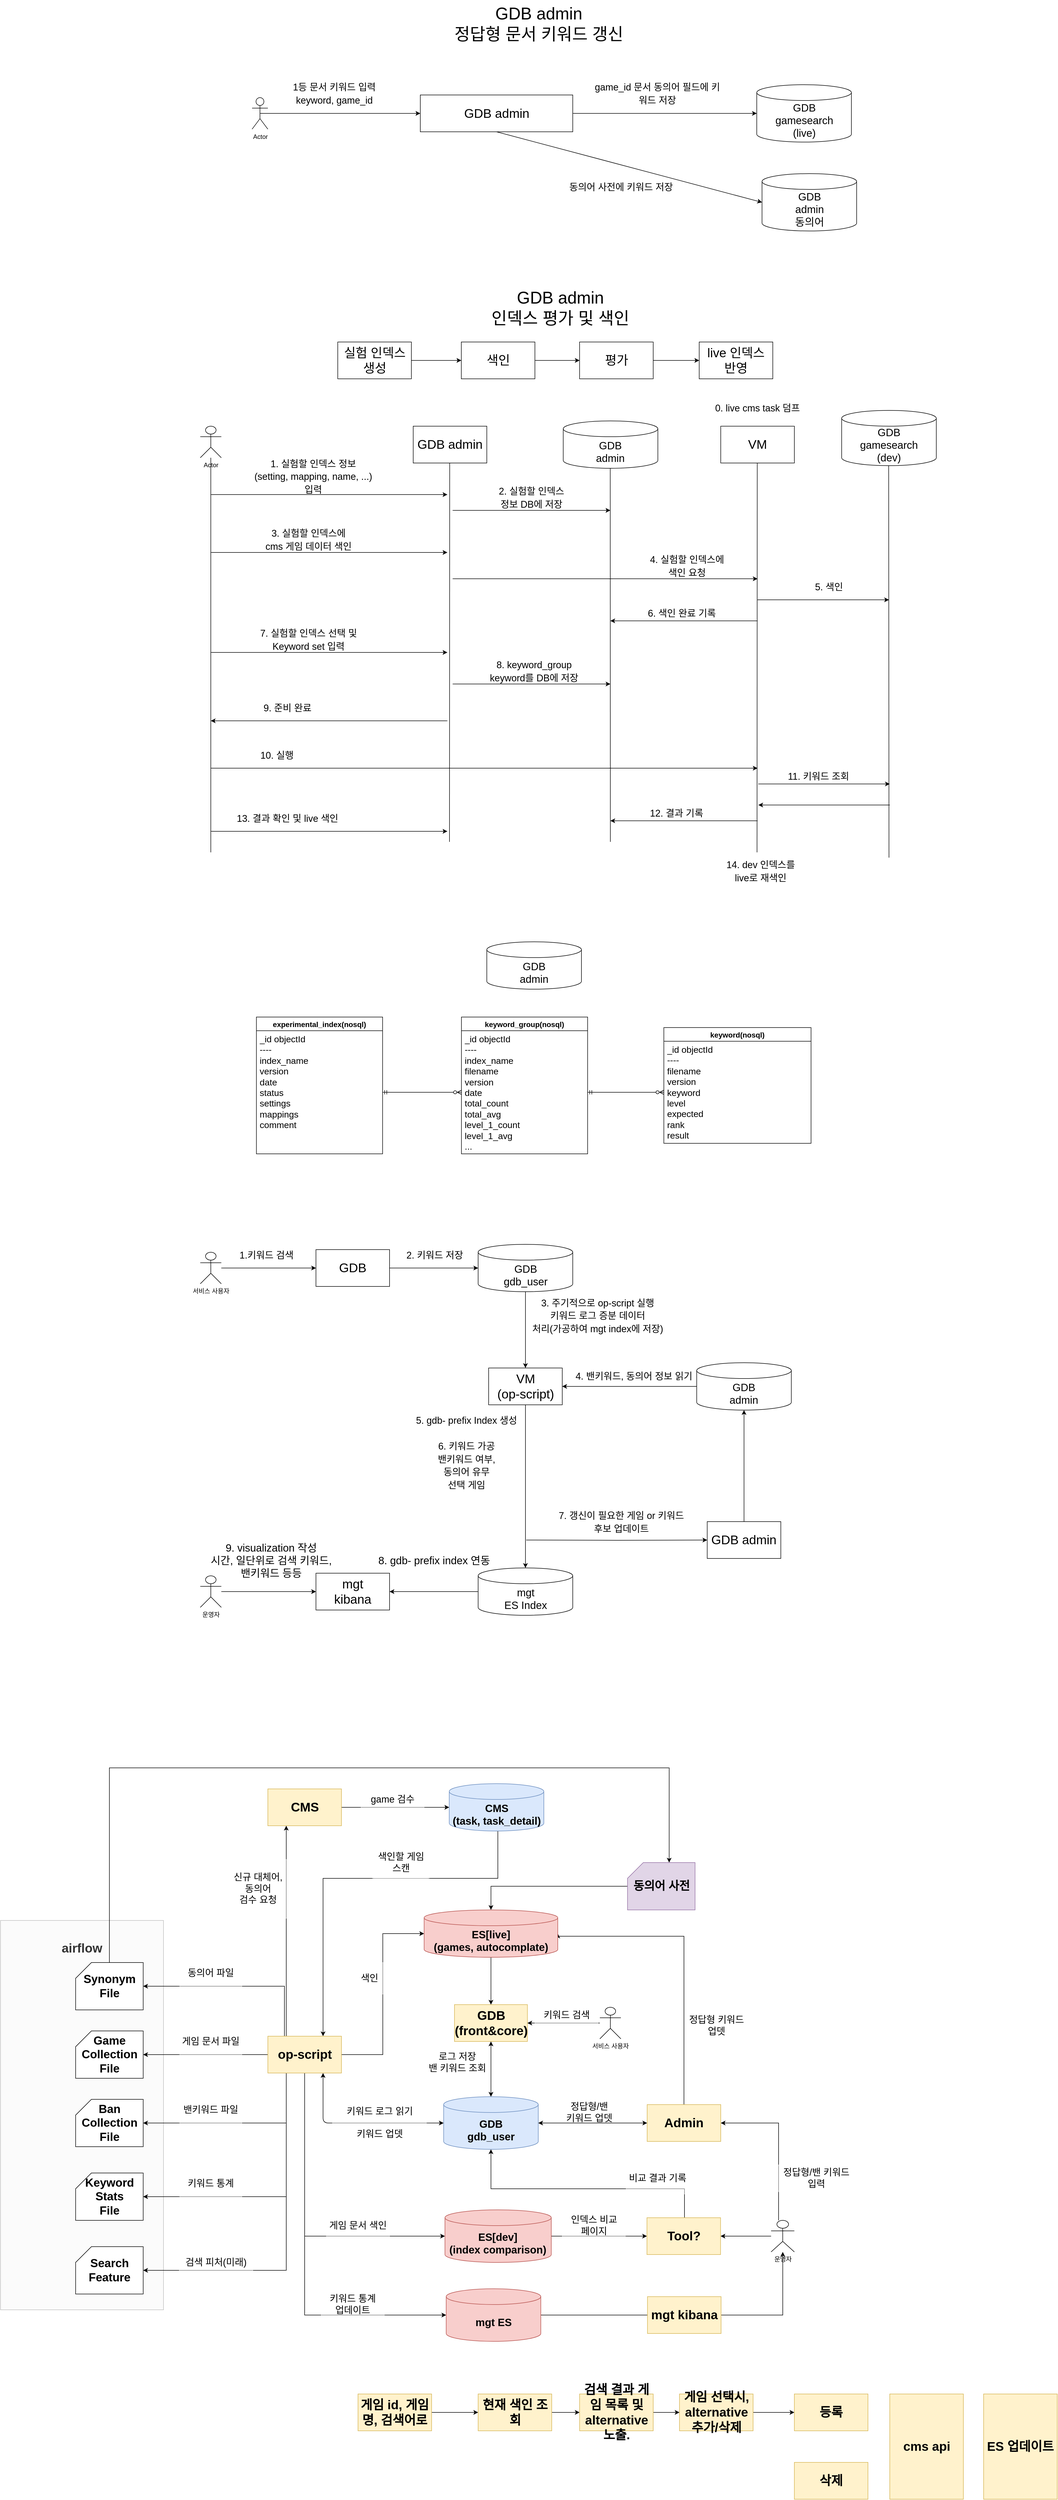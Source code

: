 <mxfile version="21.2.9" type="github">
  <diagram name="페이지-1" id="wMU4Spr5B8NG2VynbrcT">
    <mxGraphModel dx="7838" dy="-63" grid="1" gridSize="10" guides="1" tooltips="1" connect="1" arrows="1" fold="1" page="1" pageScale="1" pageWidth="827" pageHeight="1169" math="0" shadow="0">
      <root>
        <mxCell id="0" />
        <mxCell id="1" parent="0" />
        <mxCell id="NhqdgFwvO9RX2dPejDJj-90" value="airflow&lt;br&gt;&lt;br&gt;&lt;br&gt;&lt;br&gt;&lt;br&gt;&lt;br&gt;&lt;br&gt;&lt;br&gt;&lt;br&gt;&lt;br&gt;&lt;br&gt;&lt;br&gt;&lt;br&gt;&lt;br&gt;&lt;br&gt;&lt;br&gt;&lt;br&gt;&lt;br&gt;&lt;br&gt;&lt;br&gt;&lt;br&gt;&lt;br&gt;&lt;br&gt;" style="rounded=0;whiteSpace=wrap;html=1;fontSize=24;fillColor=#f5f5f5;strokeColor=#666666;fontStyle=1;fontColor=#333333;opacity=40;" vertex="1" parent="1">
          <mxGeometry x="-5200" y="4850" width="310" height="740" as="geometry" />
        </mxCell>
        <mxCell id="kOj9zgRLDcuydEbsRaON-1" value="&lt;span style=&quot;font-size: 32px;&quot;&gt;GDB admin&lt;br&gt;정답형 문서 키워드 갱신&lt;br&gt;&lt;/span&gt;" style="text;html=1;strokeColor=none;fillColor=none;align=center;verticalAlign=middle;whiteSpace=wrap;rounded=0;" parent="1" vertex="1">
          <mxGeometry x="-4431.5" y="1200" width="510" height="90" as="geometry" />
        </mxCell>
        <mxCell id="kOj9zgRLDcuydEbsRaON-2" value="keyword_group(nosql)" style="swimlane;fontStyle=1;childLayout=stackLayout;horizontal=1;startSize=26;horizontalStack=0;resizeParent=1;resizeParentMax=0;resizeLast=0;collapsible=1;marginBottom=0;align=center;fontSize=14;" parent="1" vertex="1">
          <mxGeometry x="-4323.25" y="3133" width="240" height="260" as="geometry" />
        </mxCell>
        <mxCell id="kOj9zgRLDcuydEbsRaON-3" value="&lt;div&gt;_id objectId&lt;/div&gt;&lt;div&gt;----&lt;/div&gt;&lt;div&gt;index_name&lt;/div&gt;&lt;div&gt;filename&lt;/div&gt;&lt;div&gt;version&lt;/div&gt;&lt;div&gt;date&lt;/div&gt;&lt;div&gt;total_count&lt;/div&gt;&lt;div&gt;total_avg&lt;/div&gt;&lt;div&gt;level_1_count&lt;/div&gt;&lt;div&gt;&lt;span style=&quot;background-color: initial;&quot;&gt;level_1_avg&lt;/span&gt;&lt;/div&gt;&lt;div&gt;&lt;span style=&quot;background-color: initial;&quot;&gt;...&lt;/span&gt;&lt;/div&gt;" style="text;strokeColor=none;fillColor=none;spacingLeft=4;spacingRight=4;overflow=hidden;rotatable=0;points=[[0,0.5],[1,0.5]];portConstraint=eastwest;fontSize=17;whiteSpace=wrap;html=1;verticalAlign=top;spacingTop=0;horizontal=1;" parent="kOj9zgRLDcuydEbsRaON-2" vertex="1">
          <mxGeometry y="26" width="240" height="234" as="geometry" />
        </mxCell>
        <mxCell id="kOj9zgRLDcuydEbsRaON-4" value="keyword(nosql)" style="swimlane;fontStyle=1;childLayout=stackLayout;horizontal=1;startSize=26;horizontalStack=0;resizeParent=1;resizeParentMax=0;resizeLast=0;collapsible=1;marginBottom=0;align=center;fontSize=14;" parent="1" vertex="1">
          <mxGeometry x="-3938.25" y="3153" width="280" height="220" as="geometry" />
        </mxCell>
        <mxCell id="kOj9zgRLDcuydEbsRaON-5" value="_id objectId&lt;br&gt;----&lt;br&gt;filename&lt;br&gt;version&lt;br&gt;keyword&lt;br&gt;level&lt;br&gt;expected&lt;br&gt;rank&lt;br&gt;result" style="text;strokeColor=none;fillColor=none;spacingLeft=4;spacingRight=4;overflow=hidden;rotatable=0;points=[[0,0.5],[1,0.5]];portConstraint=eastwest;fontSize=17;whiteSpace=wrap;html=1;verticalAlign=top;spacingTop=0;horizontal=1;" parent="kOj9zgRLDcuydEbsRaON-4" vertex="1">
          <mxGeometry y="26" width="280" height="194" as="geometry" />
        </mxCell>
        <mxCell id="kOj9zgRLDcuydEbsRaON-16" value="Actor" style="shape=umlActor;verticalLabelPosition=bottom;verticalAlign=top;html=1;outlineConnect=0;" parent="1" vertex="1">
          <mxGeometry x="-4721.5" y="1385.5" width="30" height="60" as="geometry" />
        </mxCell>
        <mxCell id="kOj9zgRLDcuydEbsRaON-17" value="GDB admin" style="rounded=0;whiteSpace=wrap;html=1;fontSize=24;" parent="1" vertex="1">
          <mxGeometry x="-4401.5" y="1380.5" width="290" height="70" as="geometry" />
        </mxCell>
        <mxCell id="kOj9zgRLDcuydEbsRaON-18" value="" style="endArrow=classic;html=1;rounded=0;exitX=0.5;exitY=0.5;exitDx=0;exitDy=0;exitPerimeter=0;entryX=0;entryY=0.5;entryDx=0;entryDy=0;" parent="1" source="kOj9zgRLDcuydEbsRaON-16" target="kOj9zgRLDcuydEbsRaON-17" edge="1">
          <mxGeometry width="50" height="50" relative="1" as="geometry">
            <mxPoint x="-4101.5" y="1621.5" as="sourcePoint" />
            <mxPoint x="-4051.5" y="1571.5" as="targetPoint" />
          </mxGeometry>
        </mxCell>
        <mxCell id="kOj9zgRLDcuydEbsRaON-19" value="&lt;font style=&quot;font-size: 18px;&quot;&gt;1등 문서 키워드 입력&lt;br&gt;keyword, game_id&lt;/font&gt;" style="text;html=1;strokeColor=none;fillColor=none;align=center;verticalAlign=middle;whiteSpace=wrap;rounded=0;fontSize=20;" parent="1" vertex="1">
          <mxGeometry x="-4681.5" y="1331.5" width="231.5" height="90" as="geometry" />
        </mxCell>
        <mxCell id="kOj9zgRLDcuydEbsRaON-20" value="GDB&lt;br style=&quot;font-size: 20px;&quot;&gt;gamesearch&lt;br&gt;(live)" style="shape=cylinder3;whiteSpace=wrap;html=1;boundedLbl=1;backgroundOutline=1;size=15;fontSize=20;" parent="1" vertex="1">
          <mxGeometry x="-3761.5" y="1361" width="180" height="109" as="geometry" />
        </mxCell>
        <mxCell id="kOj9zgRLDcuydEbsRaON-21" value="GDB admin" style="rounded=0;whiteSpace=wrap;html=1;fontSize=24;" parent="1" vertex="1">
          <mxGeometry x="-4415" y="2010" width="140" height="70" as="geometry" />
        </mxCell>
        <mxCell id="kOj9zgRLDcuydEbsRaON-22" value="" style="endArrow=classic;html=1;rounded=0;exitX=1;exitY=0.5;exitDx=0;exitDy=0;entryX=0;entryY=0.5;entryDx=0;entryDy=0;entryPerimeter=0;" parent="1" source="kOj9zgRLDcuydEbsRaON-17" target="kOj9zgRLDcuydEbsRaON-20" edge="1">
          <mxGeometry width="50" height="50" relative="1" as="geometry">
            <mxPoint x="-4121.5" y="1441.5" as="sourcePoint" />
            <mxPoint x="-4051.5" y="1571.5" as="targetPoint" />
          </mxGeometry>
        </mxCell>
        <mxCell id="kOj9zgRLDcuydEbsRaON-23" value="&lt;span style=&quot;font-size: 18px;&quot;&gt;game_id 문서 동의어 필드에 키워드 저장&lt;br&gt;&lt;/span&gt;" style="text;html=1;strokeColor=none;fillColor=none;align=center;verticalAlign=middle;whiteSpace=wrap;rounded=0;fontSize=20;" parent="1" vertex="1">
          <mxGeometry x="-4070.75" y="1321.5" width="240.75" height="110" as="geometry" />
        </mxCell>
        <mxCell id="kOj9zgRLDcuydEbsRaON-24" value="" style="edgeStyle=entityRelationEdgeStyle;fontSize=12;html=1;endArrow=ERzeroToMany;startArrow=ERmandOne;rounded=0;exitX=1;exitY=0.5;exitDx=0;exitDy=0;" parent="1" source="kOj9zgRLDcuydEbsRaON-3" target="kOj9zgRLDcuydEbsRaON-5" edge="1">
          <mxGeometry width="100" height="100" relative="1" as="geometry">
            <mxPoint x="-4253.25" y="3303" as="sourcePoint" />
            <mxPoint x="-4153.25" y="3203" as="targetPoint" />
          </mxGeometry>
        </mxCell>
        <mxCell id="kOj9zgRLDcuydEbsRaON-25" value="Actor" style="shape=umlActor;verticalLabelPosition=bottom;verticalAlign=top;html=1;outlineConnect=0;" parent="1" vertex="1">
          <mxGeometry x="-4820" y="2010" width="40" height="60" as="geometry" />
        </mxCell>
        <mxCell id="kOj9zgRLDcuydEbsRaON-26" value="experimental_index(nosql)" style="swimlane;fontStyle=1;childLayout=stackLayout;horizontal=1;startSize=26;horizontalStack=0;resizeParent=1;resizeParentMax=0;resizeLast=0;collapsible=1;marginBottom=0;align=center;fontSize=14;" parent="1" vertex="1">
          <mxGeometry x="-4713.25" y="3133" width="240" height="260" as="geometry" />
        </mxCell>
        <mxCell id="kOj9zgRLDcuydEbsRaON-27" value="&lt;div&gt;_id objectId&lt;/div&gt;&lt;div&gt;----&lt;/div&gt;&lt;div&gt;index_name&lt;/div&gt;&lt;div&gt;version&lt;/div&gt;&lt;div&gt;date&lt;/div&gt;&lt;div&gt;status&lt;/div&gt;&lt;div&gt;settings&lt;/div&gt;&lt;div&gt;mappings&lt;/div&gt;&lt;div&gt;comment&lt;/div&gt;" style="text;strokeColor=none;fillColor=none;spacingLeft=4;spacingRight=4;overflow=hidden;rotatable=0;points=[[0,0.5],[1,0.5]];portConstraint=eastwest;fontSize=17;whiteSpace=wrap;html=1;verticalAlign=top;spacingTop=0;horizontal=1;" parent="kOj9zgRLDcuydEbsRaON-26" vertex="1">
          <mxGeometry y="26" width="240" height="234" as="geometry" />
        </mxCell>
        <mxCell id="kOj9zgRLDcuydEbsRaON-28" value="" style="edgeStyle=entityRelationEdgeStyle;fontSize=12;html=1;endArrow=ERzeroToMany;startArrow=ERmandOne;rounded=0;entryX=0;entryY=0.5;entryDx=0;entryDy=0;" parent="1" source="kOj9zgRLDcuydEbsRaON-27" target="kOj9zgRLDcuydEbsRaON-3" edge="1">
          <mxGeometry width="100" height="100" relative="1" as="geometry">
            <mxPoint x="-4073.25" y="3286" as="sourcePoint" />
            <mxPoint x="-3928.25" y="3286" as="targetPoint" />
          </mxGeometry>
        </mxCell>
        <mxCell id="kOj9zgRLDcuydEbsRaON-29" value="GDB&lt;br style=&quot;font-size: 20px;&quot;&gt;admin" style="shape=cylinder3;whiteSpace=wrap;html=1;boundedLbl=1;backgroundOutline=1;size=15;fontSize=20;" parent="1" vertex="1">
          <mxGeometry x="-4129.63" y="2000" width="180" height="90" as="geometry" />
        </mxCell>
        <mxCell id="kOj9zgRLDcuydEbsRaON-30" value="" style="endArrow=none;html=1;rounded=0;" parent="1" target="kOj9zgRLDcuydEbsRaON-25" edge="1">
          <mxGeometry width="50" height="50" relative="1" as="geometry">
            <mxPoint x="-4800" y="2820" as="sourcePoint" />
            <mxPoint x="-4670" y="2270" as="targetPoint" />
          </mxGeometry>
        </mxCell>
        <mxCell id="kOj9zgRLDcuydEbsRaON-31" value="" style="endArrow=none;html=1;rounded=0;" parent="1" edge="1">
          <mxGeometry width="50" height="50" relative="1" as="geometry">
            <mxPoint x="-4346" y="2800" as="sourcePoint" />
            <mxPoint x="-4345.59" y="2080" as="targetPoint" />
          </mxGeometry>
        </mxCell>
        <mxCell id="kOj9zgRLDcuydEbsRaON-32" value="" style="endArrow=classic;html=1;rounded=0;" parent="1" edge="1">
          <mxGeometry width="50" height="50" relative="1" as="geometry">
            <mxPoint x="-4800" y="2140" as="sourcePoint" />
            <mxPoint x="-4350" y="2140" as="targetPoint" />
          </mxGeometry>
        </mxCell>
        <mxCell id="kOj9zgRLDcuydEbsRaON-33" value="&lt;span style=&quot;font-size: 18px;&quot;&gt;1. 실험할 인덱스 정보&lt;br&gt;(setting, mapping, name, ...)&lt;br&gt;입력&lt;br&gt;&lt;/span&gt;" style="text;html=1;strokeColor=none;fillColor=none;align=center;verticalAlign=middle;whiteSpace=wrap;rounded=0;fontSize=20;" parent="1" vertex="1">
          <mxGeometry x="-4721.5" y="2060" width="231.5" height="90" as="geometry" />
        </mxCell>
        <mxCell id="kOj9zgRLDcuydEbsRaON-34" value="" style="endArrow=classic;html=1;rounded=0;" parent="1" edge="1">
          <mxGeometry width="50" height="50" relative="1" as="geometry">
            <mxPoint x="-4340" y="2170" as="sourcePoint" />
            <mxPoint x="-4040" y="2170" as="targetPoint" />
          </mxGeometry>
        </mxCell>
        <mxCell id="kOj9zgRLDcuydEbsRaON-35" value="" style="endArrow=none;html=1;rounded=0;" parent="1" edge="1">
          <mxGeometry width="50" height="50" relative="1" as="geometry">
            <mxPoint x="-4040" y="2800" as="sourcePoint" />
            <mxPoint x="-4040.22" y="2090" as="targetPoint" />
          </mxGeometry>
        </mxCell>
        <mxCell id="kOj9zgRLDcuydEbsRaON-36" value="&lt;span style=&quot;font-size: 18px;&quot;&gt;2. 실험할 인덱스&lt;br&gt;정보 DB에 저장&lt;/span&gt;" style="text;html=1;strokeColor=none;fillColor=none;align=center;verticalAlign=middle;whiteSpace=wrap;rounded=0;fontSize=20;" parent="1" vertex="1">
          <mxGeometry x="-4305.75" y="2100" width="231.5" height="90" as="geometry" />
        </mxCell>
        <mxCell id="kOj9zgRLDcuydEbsRaON-37" value="" style="endArrow=classic;html=1;rounded=0;" parent="1" edge="1">
          <mxGeometry width="50" height="50" relative="1" as="geometry">
            <mxPoint x="-4800" y="2250" as="sourcePoint" />
            <mxPoint x="-4350" y="2250" as="targetPoint" />
          </mxGeometry>
        </mxCell>
        <mxCell id="kOj9zgRLDcuydEbsRaON-38" value="&lt;span style=&quot;font-size: 18px;&quot;&gt;3. 실험할 인덱스에 &lt;br&gt;cms 게임 데이터 색인&lt;br&gt;&lt;/span&gt;" style="text;html=1;strokeColor=none;fillColor=none;align=center;verticalAlign=middle;whiteSpace=wrap;rounded=0;fontSize=20;" parent="1" vertex="1">
          <mxGeometry x="-4730" y="2180" width="231.5" height="90" as="geometry" />
        </mxCell>
        <mxCell id="kOj9zgRLDcuydEbsRaON-39" value="" style="endArrow=classic;html=1;rounded=0;" parent="1" edge="1">
          <mxGeometry width="50" height="50" relative="1" as="geometry">
            <mxPoint x="-4340" y="2300" as="sourcePoint" />
            <mxPoint x="-3760" y="2300" as="targetPoint" />
          </mxGeometry>
        </mxCell>
        <mxCell id="kOj9zgRLDcuydEbsRaON-41" value="VM" style="rounded=0;whiteSpace=wrap;html=1;fontSize=24;" parent="1" vertex="1">
          <mxGeometry x="-3830" y="2010" width="140" height="70" as="geometry" />
        </mxCell>
        <mxCell id="kOj9zgRLDcuydEbsRaON-42" value="" style="endArrow=none;html=1;rounded=0;" parent="1" edge="1">
          <mxGeometry width="50" height="50" relative="1" as="geometry">
            <mxPoint x="-3761" y="2820" as="sourcePoint" />
            <mxPoint x="-3760.59" y="2080" as="targetPoint" />
          </mxGeometry>
        </mxCell>
        <mxCell id="kOj9zgRLDcuydEbsRaON-43" value="&lt;span style=&quot;font-size: 18px;&quot;&gt;4. 실험할 인덱스에 &lt;br&gt;색인 요청&lt;/span&gt;" style="text;html=1;strokeColor=none;fillColor=none;align=center;verticalAlign=middle;whiteSpace=wrap;rounded=0;fontSize=20;" parent="1" vertex="1">
          <mxGeometry x="-4010" y="2230" width="231.5" height="90" as="geometry" />
        </mxCell>
        <mxCell id="kOj9zgRLDcuydEbsRaON-44" value="" style="endArrow=classic;html=1;rounded=0;" parent="1" edge="1">
          <mxGeometry width="50" height="50" relative="1" as="geometry">
            <mxPoint x="-3760" y="2380" as="sourcePoint" />
            <mxPoint x="-4040" y="2380" as="targetPoint" />
          </mxGeometry>
        </mxCell>
        <mxCell id="kOj9zgRLDcuydEbsRaON-45" value="GDB&lt;br&gt;gamesearch&lt;br&gt;(dev)" style="shape=cylinder3;whiteSpace=wrap;html=1;boundedLbl=1;backgroundOutline=1;size=15;fontSize=20;" parent="1" vertex="1">
          <mxGeometry x="-3600" y="1980" width="180" height="105" as="geometry" />
        </mxCell>
        <mxCell id="kOj9zgRLDcuydEbsRaON-46" value="" style="endArrow=classic;html=1;rounded=0;" parent="1" edge="1">
          <mxGeometry width="50" height="50" relative="1" as="geometry">
            <mxPoint x="-3760" y="2340" as="sourcePoint" />
            <mxPoint x="-3510" y="2340" as="targetPoint" />
          </mxGeometry>
        </mxCell>
        <mxCell id="kOj9zgRLDcuydEbsRaON-47" value="" style="endArrow=none;html=1;rounded=0;" parent="1" edge="1">
          <mxGeometry width="50" height="50" relative="1" as="geometry">
            <mxPoint x="-3510" y="2830" as="sourcePoint" />
            <mxPoint x="-3510.59" y="2085" as="targetPoint" />
          </mxGeometry>
        </mxCell>
        <mxCell id="kOj9zgRLDcuydEbsRaON-48" value="&lt;span style=&quot;font-size: 18px;&quot;&gt;5. 색인&lt;/span&gt;" style="text;html=1;strokeColor=none;fillColor=none;align=center;verticalAlign=middle;whiteSpace=wrap;rounded=0;fontSize=20;" parent="1" vertex="1">
          <mxGeometry x="-3740" y="2270" width="231.5" height="90" as="geometry" />
        </mxCell>
        <mxCell id="kOj9zgRLDcuydEbsRaON-49" value="&lt;span style=&quot;font-size: 18px;&quot;&gt;6. 색인 완료 기록&lt;/span&gt;" style="text;html=1;strokeColor=none;fillColor=none;align=center;verticalAlign=middle;whiteSpace=wrap;rounded=0;fontSize=20;" parent="1" vertex="1">
          <mxGeometry x="-4020" y="2320" width="231.5" height="90" as="geometry" />
        </mxCell>
        <mxCell id="kOj9zgRLDcuydEbsRaON-50" value="" style="endArrow=classic;html=1;rounded=0;" parent="1" edge="1">
          <mxGeometry width="50" height="50" relative="1" as="geometry">
            <mxPoint x="-4800" y="2440" as="sourcePoint" />
            <mxPoint x="-4350" y="2440" as="targetPoint" />
          </mxGeometry>
        </mxCell>
        <mxCell id="kOj9zgRLDcuydEbsRaON-51" value="&lt;span style=&quot;font-size: 18px;&quot;&gt;7. 실험할 인덱스 선택 및 Keyword set 입력&lt;br&gt;&lt;/span&gt;" style="text;html=1;strokeColor=none;fillColor=none;align=center;verticalAlign=middle;whiteSpace=wrap;rounded=0;fontSize=20;" parent="1" vertex="1">
          <mxGeometry x="-4730" y="2370" width="231.5" height="90" as="geometry" />
        </mxCell>
        <mxCell id="kOj9zgRLDcuydEbsRaON-52" value="" style="endArrow=classic;html=1;rounded=0;" parent="1" edge="1">
          <mxGeometry width="50" height="50" relative="1" as="geometry">
            <mxPoint x="-4340" y="2500" as="sourcePoint" />
            <mxPoint x="-4040" y="2500" as="targetPoint" />
          </mxGeometry>
        </mxCell>
        <mxCell id="kOj9zgRLDcuydEbsRaON-53" value="&lt;span style=&quot;font-size: 18px;&quot;&gt;8. keyword_group&lt;br&gt;keyword를 DB에 저장&lt;br&gt;&lt;/span&gt;" style="text;html=1;strokeColor=none;fillColor=none;align=center;verticalAlign=middle;whiteSpace=wrap;rounded=0;fontSize=20;" parent="1" vertex="1">
          <mxGeometry x="-4301.5" y="2430" width="231.5" height="90" as="geometry" />
        </mxCell>
        <mxCell id="kOj9zgRLDcuydEbsRaON-54" value="" style="endArrow=classic;html=1;rounded=0;" parent="1" edge="1">
          <mxGeometry width="50" height="50" relative="1" as="geometry">
            <mxPoint x="-4350" y="2570" as="sourcePoint" />
            <mxPoint x="-4800" y="2570" as="targetPoint" />
          </mxGeometry>
        </mxCell>
        <mxCell id="kOj9zgRLDcuydEbsRaON-55" value="&lt;span style=&quot;font-size: 18px;&quot;&gt;9. 준비 완료&lt;br&gt;&lt;/span&gt;" style="text;html=1;strokeColor=none;fillColor=none;align=center;verticalAlign=middle;whiteSpace=wrap;rounded=0;fontSize=20;" parent="1" vertex="1">
          <mxGeometry x="-4770" y="2500" width="231.5" height="90" as="geometry" />
        </mxCell>
        <mxCell id="kOj9zgRLDcuydEbsRaON-56" value="" style="endArrow=classic;html=1;rounded=0;" parent="1" edge="1">
          <mxGeometry width="50" height="50" relative="1" as="geometry">
            <mxPoint x="-4800" y="2660" as="sourcePoint" />
            <mxPoint x="-3760" y="2660" as="targetPoint" />
          </mxGeometry>
        </mxCell>
        <mxCell id="kOj9zgRLDcuydEbsRaON-57" value="&lt;span style=&quot;font-size: 18px;&quot;&gt;10. 실행&lt;br&gt;&lt;/span&gt;" style="text;html=1;strokeColor=none;fillColor=none;align=center;verticalAlign=middle;whiteSpace=wrap;rounded=0;fontSize=20;" parent="1" vertex="1">
          <mxGeometry x="-4790" y="2590" width="231.5" height="90" as="geometry" />
        </mxCell>
        <mxCell id="kOj9zgRLDcuydEbsRaON-58" value="" style="endArrow=classic;html=1;rounded=0;" parent="1" edge="1">
          <mxGeometry width="50" height="50" relative="1" as="geometry">
            <mxPoint x="-3758.5" y="2690" as="sourcePoint" />
            <mxPoint x="-3508.5" y="2690" as="targetPoint" />
          </mxGeometry>
        </mxCell>
        <mxCell id="kOj9zgRLDcuydEbsRaON-59" value="" style="endArrow=classic;html=1;rounded=0;" parent="1" edge="1">
          <mxGeometry width="50" height="50" relative="1" as="geometry">
            <mxPoint x="-3508.5" y="2730" as="sourcePoint" />
            <mxPoint x="-3758.5" y="2730" as="targetPoint" />
          </mxGeometry>
        </mxCell>
        <mxCell id="kOj9zgRLDcuydEbsRaON-60" value="" style="endArrow=classic;html=1;rounded=0;" parent="1" edge="1">
          <mxGeometry width="50" height="50" relative="1" as="geometry">
            <mxPoint x="-3760" y="2760" as="sourcePoint" />
            <mxPoint x="-4040" y="2760" as="targetPoint" />
          </mxGeometry>
        </mxCell>
        <mxCell id="kOj9zgRLDcuydEbsRaON-61" value="&lt;span style=&quot;font-size: 18px;&quot;&gt;12. 결과 기록&lt;/span&gt;" style="text;html=1;strokeColor=none;fillColor=none;align=center;verticalAlign=middle;whiteSpace=wrap;rounded=0;fontSize=20;" parent="1" vertex="1">
          <mxGeometry x="-4030" y="2700" width="231.5" height="90" as="geometry" />
        </mxCell>
        <mxCell id="kOj9zgRLDcuydEbsRaON-62" value="&lt;span style=&quot;font-size: 18px;&quot;&gt;11. 키워드 조회&lt;/span&gt;" style="text;html=1;strokeColor=none;fillColor=none;align=center;verticalAlign=middle;whiteSpace=wrap;rounded=0;fontSize=20;" parent="1" vertex="1">
          <mxGeometry x="-3760" y="2630" width="231.5" height="90" as="geometry" />
        </mxCell>
        <mxCell id="kOj9zgRLDcuydEbsRaON-63" value="" style="endArrow=classic;html=1;rounded=0;" parent="1" edge="1">
          <mxGeometry width="50" height="50" relative="1" as="geometry">
            <mxPoint x="-4800" y="2780" as="sourcePoint" />
            <mxPoint x="-4350" y="2780" as="targetPoint" />
          </mxGeometry>
        </mxCell>
        <mxCell id="kOj9zgRLDcuydEbsRaON-64" value="&lt;span style=&quot;font-size: 18px;&quot;&gt;13. 결과 확인 및 live 색인&lt;br&gt;&lt;/span&gt;" style="text;html=1;strokeColor=none;fillColor=none;align=center;verticalAlign=middle;whiteSpace=wrap;rounded=0;fontSize=20;" parent="1" vertex="1">
          <mxGeometry x="-4770" y="2710" width="231.5" height="90" as="geometry" />
        </mxCell>
        <mxCell id="kOj9zgRLDcuydEbsRaON-65" value="&lt;span style=&quot;font-size: 18px;&quot;&gt;0. live cms task 덤프&lt;br&gt;&lt;/span&gt;" style="text;html=1;strokeColor=none;fillColor=none;align=center;verticalAlign=middle;whiteSpace=wrap;rounded=0;fontSize=20;" parent="1" vertex="1">
          <mxGeometry x="-3875.75" y="1930" width="231.5" height="90" as="geometry" />
        </mxCell>
        <mxCell id="kOj9zgRLDcuydEbsRaON-66" value="&lt;span style=&quot;font-size: 18px;&quot;&gt;14. dev 인덱스를 &lt;br&gt;live로 재색인&lt;br&gt;&lt;/span&gt;" style="text;html=1;strokeColor=none;fillColor=none;align=center;verticalAlign=middle;whiteSpace=wrap;rounded=0;fontSize=20;" parent="1" vertex="1">
          <mxGeometry x="-3870" y="2810" width="231.5" height="90" as="geometry" />
        </mxCell>
        <mxCell id="xoKeOdRZfIXwxLfYwCdb-1" value="&lt;span style=&quot;font-size: 32px;&quot;&gt;GDB admin&lt;br&gt;인덱스 평가 및 색인&lt;br&gt;&lt;/span&gt;" style="text;html=1;strokeColor=none;fillColor=none;align=center;verticalAlign=middle;whiteSpace=wrap;rounded=0;" parent="1" vertex="1">
          <mxGeometry x="-4390.0" y="1740" width="510" height="90" as="geometry" />
        </mxCell>
        <mxCell id="xoKeOdRZfIXwxLfYwCdb-3" value="GDB&lt;br style=&quot;font-size: 20px;&quot;&gt;admin" style="shape=cylinder3;whiteSpace=wrap;html=1;boundedLbl=1;backgroundOutline=1;size=15;fontSize=20;" parent="1" vertex="1">
          <mxGeometry x="-4275" y="2990" width="180" height="90" as="geometry" />
        </mxCell>
        <mxCell id="xoKeOdRZfIXwxLfYwCdb-4" value="실험 인덱스 생성" style="rounded=0;whiteSpace=wrap;html=1;fontSize=24;" parent="1" vertex="1">
          <mxGeometry x="-4558.5" y="1850" width="140" height="70" as="geometry" />
        </mxCell>
        <mxCell id="xoKeOdRZfIXwxLfYwCdb-5" value="색인" style="rounded=0;whiteSpace=wrap;html=1;fontSize=24;" parent="1" vertex="1">
          <mxGeometry x="-4323.5" y="1850" width="140" height="70" as="geometry" />
        </mxCell>
        <mxCell id="xoKeOdRZfIXwxLfYwCdb-6" value="평가" style="rounded=0;whiteSpace=wrap;html=1;fontSize=24;" parent="1" vertex="1">
          <mxGeometry x="-4098.5" y="1850" width="140" height="70" as="geometry" />
        </mxCell>
        <mxCell id="xoKeOdRZfIXwxLfYwCdb-7" value="live 인덱스&lt;br&gt;반영" style="rounded=0;whiteSpace=wrap;html=1;fontSize=24;" parent="1" vertex="1">
          <mxGeometry x="-3871" y="1850" width="140" height="70" as="geometry" />
        </mxCell>
        <mxCell id="xoKeOdRZfIXwxLfYwCdb-9" value="" style="endArrow=classic;html=1;rounded=0;exitX=1;exitY=0.5;exitDx=0;exitDy=0;entryX=0;entryY=0.5;entryDx=0;entryDy=0;" parent="1" source="xoKeOdRZfIXwxLfYwCdb-4" target="xoKeOdRZfIXwxLfYwCdb-5" edge="1">
          <mxGeometry width="50" height="50" relative="1" as="geometry">
            <mxPoint x="-4108.5" y="1700" as="sourcePoint" />
            <mxPoint x="-4058.5" y="1650" as="targetPoint" />
          </mxGeometry>
        </mxCell>
        <mxCell id="xoKeOdRZfIXwxLfYwCdb-10" value="" style="endArrow=classic;html=1;rounded=0;exitX=1;exitY=0.5;exitDx=0;exitDy=0;entryX=0;entryY=0.5;entryDx=0;entryDy=0;" parent="1" source="xoKeOdRZfIXwxLfYwCdb-5" target="xoKeOdRZfIXwxLfYwCdb-6" edge="1">
          <mxGeometry width="50" height="50" relative="1" as="geometry">
            <mxPoint x="-4408.5" y="1895" as="sourcePoint" />
            <mxPoint x="-4313.5" y="1895" as="targetPoint" />
          </mxGeometry>
        </mxCell>
        <mxCell id="xoKeOdRZfIXwxLfYwCdb-13" value="" style="endArrow=classic;html=1;rounded=0;exitX=1;exitY=0.5;exitDx=0;exitDy=0;entryX=0;entryY=0.5;entryDx=0;entryDy=0;" parent="1" source="xoKeOdRZfIXwxLfYwCdb-6" target="xoKeOdRZfIXwxLfYwCdb-7" edge="1">
          <mxGeometry width="50" height="50" relative="1" as="geometry">
            <mxPoint x="-4163.5" y="1905" as="sourcePoint" />
            <mxPoint x="-4078.5" y="1905" as="targetPoint" />
          </mxGeometry>
        </mxCell>
        <mxCell id="xoKeOdRZfIXwxLfYwCdb-14" value="GDB&lt;br&gt;admin&lt;br&gt;동의어" style="shape=cylinder3;whiteSpace=wrap;html=1;boundedLbl=1;backgroundOutline=1;size=15;fontSize=20;" parent="1" vertex="1">
          <mxGeometry x="-3751.5" y="1530" width="180" height="109" as="geometry" />
        </mxCell>
        <mxCell id="xoKeOdRZfIXwxLfYwCdb-17" value="" style="endArrow=classic;html=1;rounded=0;exitX=0.5;exitY=1;exitDx=0;exitDy=0;entryX=0;entryY=0.5;entryDx=0;entryDy=0;entryPerimeter=0;" parent="1" source="kOj9zgRLDcuydEbsRaON-17" target="xoKeOdRZfIXwxLfYwCdb-14" edge="1">
          <mxGeometry width="50" height="50" relative="1" as="geometry">
            <mxPoint x="-4270" y="1570" as="sourcePoint" />
            <mxPoint x="-4220" y="1520" as="targetPoint" />
          </mxGeometry>
        </mxCell>
        <mxCell id="xoKeOdRZfIXwxLfYwCdb-18" value="&lt;span style=&quot;font-size: 18px;&quot;&gt;동의어 사전에 키워드 저장&lt;br&gt;&lt;/span&gt;" style="text;html=1;strokeColor=none;fillColor=none;align=center;verticalAlign=middle;whiteSpace=wrap;rounded=0;fontSize=20;" parent="1" vertex="1">
          <mxGeometry x="-4140" y="1500" width="240.75" height="110" as="geometry" />
        </mxCell>
        <mxCell id="xoKeOdRZfIXwxLfYwCdb-24" value="" style="edgeStyle=orthogonalEdgeStyle;rounded=0;orthogonalLoop=1;jettySize=auto;html=1;entryX=0;entryY=0.5;entryDx=0;entryDy=0;" parent="1" source="xoKeOdRZfIXwxLfYwCdb-19" target="xoKeOdRZfIXwxLfYwCdb-20" edge="1">
          <mxGeometry relative="1" as="geometry">
            <mxPoint x="-4720" y="3610" as="targetPoint" />
          </mxGeometry>
        </mxCell>
        <mxCell id="xoKeOdRZfIXwxLfYwCdb-19" value="서비스 사용자" style="shape=umlActor;verticalLabelPosition=bottom;verticalAlign=top;html=1;outlineConnect=0;" parent="1" vertex="1">
          <mxGeometry x="-4820" y="3580" width="40" height="60" as="geometry" />
        </mxCell>
        <mxCell id="xoKeOdRZfIXwxLfYwCdb-27" value="" style="edgeStyle=orthogonalEdgeStyle;rounded=0;orthogonalLoop=1;jettySize=auto;html=1;entryX=0;entryY=0.5;entryDx=0;entryDy=0;entryPerimeter=0;" parent="1" source="xoKeOdRZfIXwxLfYwCdb-20" target="xoKeOdRZfIXwxLfYwCdb-25" edge="1">
          <mxGeometry relative="1" as="geometry">
            <mxPoint x="-4385.75" y="3610" as="targetPoint" />
          </mxGeometry>
        </mxCell>
        <mxCell id="xoKeOdRZfIXwxLfYwCdb-20" value="GDB" style="rounded=0;whiteSpace=wrap;html=1;fontSize=24;" parent="1" vertex="1">
          <mxGeometry x="-4600" y="3575" width="140" height="70" as="geometry" />
        </mxCell>
        <mxCell id="xoKeOdRZfIXwxLfYwCdb-29" style="edgeStyle=orthogonalEdgeStyle;rounded=0;orthogonalLoop=1;jettySize=auto;html=1;exitX=0.5;exitY=1;exitDx=0;exitDy=0;exitPerimeter=0;" parent="1" source="xoKeOdRZfIXwxLfYwCdb-25" target="xoKeOdRZfIXwxLfYwCdb-28" edge="1">
          <mxGeometry relative="1" as="geometry" />
        </mxCell>
        <mxCell id="xoKeOdRZfIXwxLfYwCdb-25" value="GDB&lt;br style=&quot;font-size: 20px;&quot;&gt;gdb_user" style="shape=cylinder3;whiteSpace=wrap;html=1;boundedLbl=1;backgroundOutline=1;size=15;fontSize=20;" parent="1" vertex="1">
          <mxGeometry x="-4291.5" y="3565" width="180" height="90" as="geometry" />
        </mxCell>
        <mxCell id="xoKeOdRZfIXwxLfYwCdb-31" style="edgeStyle=orthogonalEdgeStyle;rounded=0;orthogonalLoop=1;jettySize=auto;html=1;" parent="1" source="xoKeOdRZfIXwxLfYwCdb-28" target="xoKeOdRZfIXwxLfYwCdb-30" edge="1">
          <mxGeometry relative="1" as="geometry">
            <mxPoint x="-4211.5" y="4110" as="sourcePoint" />
          </mxGeometry>
        </mxCell>
        <mxCell id="xoKeOdRZfIXwxLfYwCdb-28" value="VM&lt;br&gt;(op-script)" style="rounded=0;whiteSpace=wrap;html=1;fontSize=24;" parent="1" vertex="1">
          <mxGeometry x="-4271.5" y="3800" width="140" height="70" as="geometry" />
        </mxCell>
        <mxCell id="xoKeOdRZfIXwxLfYwCdb-33" style="edgeStyle=orthogonalEdgeStyle;rounded=0;orthogonalLoop=1;jettySize=auto;html=1;entryX=1;entryY=0.5;entryDx=0;entryDy=0;" parent="1" source="xoKeOdRZfIXwxLfYwCdb-30" target="xoKeOdRZfIXwxLfYwCdb-32" edge="1">
          <mxGeometry relative="1" as="geometry" />
        </mxCell>
        <mxCell id="xoKeOdRZfIXwxLfYwCdb-30" value="mgt&lt;br&gt;ES Index" style="shape=cylinder3;whiteSpace=wrap;html=1;boundedLbl=1;backgroundOutline=1;size=15;fontSize=20;" parent="1" vertex="1">
          <mxGeometry x="-4291.5" y="4180" width="180" height="90" as="geometry" />
        </mxCell>
        <mxCell id="xoKeOdRZfIXwxLfYwCdb-32" value="mgt&lt;br&gt;kibana" style="rounded=0;whiteSpace=wrap;html=1;fontSize=24;" parent="1" vertex="1">
          <mxGeometry x="-4600" y="4190" width="140" height="70" as="geometry" />
        </mxCell>
        <mxCell id="xoKeOdRZfIXwxLfYwCdb-35" style="edgeStyle=orthogonalEdgeStyle;rounded=0;orthogonalLoop=1;jettySize=auto;html=1;entryX=0;entryY=0.5;entryDx=0;entryDy=0;" parent="1" source="xoKeOdRZfIXwxLfYwCdb-34" target="xoKeOdRZfIXwxLfYwCdb-32" edge="1">
          <mxGeometry relative="1" as="geometry" />
        </mxCell>
        <mxCell id="xoKeOdRZfIXwxLfYwCdb-34" value="운영자" style="shape=umlActor;verticalLabelPosition=bottom;verticalAlign=top;html=1;outlineConnect=0;" parent="1" vertex="1">
          <mxGeometry x="-4820" y="4195" width="40" height="60" as="geometry" />
        </mxCell>
        <mxCell id="xoKeOdRZfIXwxLfYwCdb-36" value="&lt;span style=&quot;font-size: 18px;&quot;&gt;1.키워드 검색&lt;br&gt;&lt;/span&gt;" style="text;html=1;strokeColor=none;fillColor=none;align=center;verticalAlign=middle;whiteSpace=wrap;rounded=0;fontSize=20;" parent="1" vertex="1">
          <mxGeometry x="-4810" y="3540" width="231.5" height="90" as="geometry" />
        </mxCell>
        <mxCell id="xoKeOdRZfIXwxLfYwCdb-37" value="&lt;span style=&quot;font-size: 18px;&quot;&gt;2. 키워드 저장&lt;br&gt;&lt;/span&gt;" style="text;html=1;strokeColor=none;fillColor=none;align=center;verticalAlign=middle;whiteSpace=wrap;rounded=0;fontSize=20;" parent="1" vertex="1">
          <mxGeometry x="-4490" y="3540" width="231.5" height="90" as="geometry" />
        </mxCell>
        <mxCell id="xoKeOdRZfIXwxLfYwCdb-38" value="&lt;span style=&quot;font-size: 18px;&quot;&gt;3. 주기적으로 op-script 실행&lt;br&gt;키워드 로그 증분 데이터 &lt;br&gt;처리(가공하여 mgt index에 저장)&lt;br&gt;&lt;/span&gt;" style="text;html=1;strokeColor=none;fillColor=none;align=center;verticalAlign=middle;whiteSpace=wrap;rounded=0;fontSize=20;" parent="1" vertex="1">
          <mxGeometry x="-4229.25" y="3655" width="330" height="90" as="geometry" />
        </mxCell>
        <mxCell id="xoKeOdRZfIXwxLfYwCdb-39" value="&lt;span style=&quot;font-size: 18px;&quot;&gt;5. gdb- prefix Index 생성&lt;br&gt;&lt;br&gt;6. 키워드 가공&lt;br&gt;밴키워드 여부,&lt;br&gt;동의어 유무&lt;br&gt;선택 게임&lt;br&gt;&lt;/span&gt;" style="text;html=1;strokeColor=none;fillColor=none;align=center;verticalAlign=middle;whiteSpace=wrap;rounded=0;fontSize=20;" parent="1" vertex="1">
          <mxGeometry x="-4418.5" y="3860" width="208.5" height="200" as="geometry" />
        </mxCell>
        <mxCell id="xoKeOdRZfIXwxLfYwCdb-40" value="8. gdb- prefix index 연동" style="text;html=1;strokeColor=none;fillColor=none;align=center;verticalAlign=middle;whiteSpace=wrap;rounded=0;fontSize=20;" parent="1" vertex="1">
          <mxGeometry x="-4540" y="4120" width="330" height="90" as="geometry" />
        </mxCell>
        <mxCell id="xoKeOdRZfIXwxLfYwCdb-41" value="9. visualization 작성&lt;br&gt;시간, 일단위로 검색 키워드,&lt;br&gt;밴키워드 등등" style="text;html=1;strokeColor=none;fillColor=none;align=center;verticalAlign=middle;whiteSpace=wrap;rounded=0;fontSize=20;" parent="1" vertex="1">
          <mxGeometry x="-4850" y="4120" width="330" height="90" as="geometry" />
        </mxCell>
        <mxCell id="xoKeOdRZfIXwxLfYwCdb-43" style="edgeStyle=orthogonalEdgeStyle;rounded=0;orthogonalLoop=1;jettySize=auto;html=1;entryX=1;entryY=0.5;entryDx=0;entryDy=0;" parent="1" source="xoKeOdRZfIXwxLfYwCdb-42" target="xoKeOdRZfIXwxLfYwCdb-28" edge="1">
          <mxGeometry relative="1" as="geometry" />
        </mxCell>
        <mxCell id="xoKeOdRZfIXwxLfYwCdb-42" value="GDB&lt;br&gt;admin" style="shape=cylinder3;whiteSpace=wrap;html=1;boundedLbl=1;backgroundOutline=1;size=15;fontSize=20;" parent="1" vertex="1">
          <mxGeometry x="-3875.75" y="3790" width="180" height="90" as="geometry" />
        </mxCell>
        <mxCell id="xoKeOdRZfIXwxLfYwCdb-44" value="&lt;span style=&quot;font-size: 18px;&quot;&gt;4. 밴키워드, 동의어 정보 읽기&lt;br&gt;&lt;/span&gt;" style="text;html=1;strokeColor=none;fillColor=none;align=center;verticalAlign=middle;whiteSpace=wrap;rounded=0;fontSize=20;" parent="1" vertex="1">
          <mxGeometry x="-4160.37" y="3770" width="330" height="90" as="geometry" />
        </mxCell>
        <mxCell id="xoKeOdRZfIXwxLfYwCdb-49" style="edgeStyle=orthogonalEdgeStyle;rounded=0;orthogonalLoop=1;jettySize=auto;html=1;entryX=0.5;entryY=1;entryDx=0;entryDy=0;entryPerimeter=0;" parent="1" source="xoKeOdRZfIXwxLfYwCdb-45" target="xoKeOdRZfIXwxLfYwCdb-42" edge="1">
          <mxGeometry relative="1" as="geometry" />
        </mxCell>
        <mxCell id="xoKeOdRZfIXwxLfYwCdb-45" value="GDB admin" style="rounded=0;whiteSpace=wrap;html=1;fontSize=24;" parent="1" vertex="1">
          <mxGeometry x="-3855.75" y="4092" width="140" height="70" as="geometry" />
        </mxCell>
        <mxCell id="xoKeOdRZfIXwxLfYwCdb-46" style="edgeStyle=orthogonalEdgeStyle;rounded=0;orthogonalLoop=1;jettySize=auto;html=1;entryX=0;entryY=0.5;entryDx=0;entryDy=0;" parent="1" target="xoKeOdRZfIXwxLfYwCdb-45" edge="1">
          <mxGeometry relative="1" as="geometry">
            <mxPoint x="-4200" y="4127" as="sourcePoint" />
            <mxPoint x="-3912.13" y="4126.33" as="targetPoint" />
          </mxGeometry>
        </mxCell>
        <mxCell id="xoKeOdRZfIXwxLfYwCdb-47" value="&lt;span style=&quot;font-size: 18px;&quot;&gt;7. 갱신이 필요한 게임 or 키워드&lt;br&gt;후보 업데이트&lt;br&gt;&lt;/span&gt;" style="text;html=1;strokeColor=none;fillColor=none;align=center;verticalAlign=middle;whiteSpace=wrap;rounded=0;fontSize=20;" parent="1" vertex="1">
          <mxGeometry x="-4160.37" y="4047" width="281.5" height="90" as="geometry" />
        </mxCell>
        <mxCell id="NhqdgFwvO9RX2dPejDJj-60" style="edgeStyle=orthogonalEdgeStyle;rounded=0;orthogonalLoop=1;jettySize=auto;html=1;exitX=1;exitY=0.5;exitDx=0;exitDy=0;entryX=0;entryY=0.5;entryDx=0;entryDy=0;entryPerimeter=0;" edge="1" parent="1" source="NhqdgFwvO9RX2dPejDJj-1" target="NhqdgFwvO9RX2dPejDJj-10">
          <mxGeometry relative="1" as="geometry" />
        </mxCell>
        <mxCell id="NhqdgFwvO9RX2dPejDJj-1" value="CMS" style="rounded=0;whiteSpace=wrap;html=1;fontSize=24;fillColor=#fff2cc;strokeColor=#d6b656;fontStyle=1" vertex="1" parent="1">
          <mxGeometry x="-4691.5" y="4600" width="140" height="70" as="geometry" />
        </mxCell>
        <mxCell id="NhqdgFwvO9RX2dPejDJj-73" style="edgeStyle=orthogonalEdgeStyle;rounded=0;orthogonalLoop=1;jettySize=auto;html=1;entryX=1;entryY=0.5;entryDx=0;entryDy=0;entryPerimeter=0;" edge="1" parent="1" source="NhqdgFwvO9RX2dPejDJj-2" target="NhqdgFwvO9RX2dPejDJj-16">
          <mxGeometry relative="1" as="geometry">
            <Array as="points">
              <mxPoint x="-3900" y="4880" />
              <mxPoint x="-4140" y="4880" />
            </Array>
          </mxGeometry>
        </mxCell>
        <mxCell id="NhqdgFwvO9RX2dPejDJj-2" value="Admin" style="rounded=0;whiteSpace=wrap;html=1;fontSize=24;fillColor=#fff2cc;strokeColor=#d6b656;fontStyle=1" vertex="1" parent="1">
          <mxGeometry x="-3970" y="5200" width="140" height="70" as="geometry" />
        </mxCell>
        <mxCell id="NhqdgFwvO9RX2dPejDJj-3" value="GDB&lt;br&gt;(front&amp;amp;core)" style="rounded=0;whiteSpace=wrap;html=1;fontSize=24;fillColor=#fff2cc;strokeColor=#d6b656;fontStyle=1" vertex="1" parent="1">
          <mxGeometry x="-4336.5" y="5010" width="138.74" height="70" as="geometry" />
        </mxCell>
        <mxCell id="NhqdgFwvO9RX2dPejDJj-76" style="edgeStyle=orthogonalEdgeStyle;rounded=0;orthogonalLoop=1;jettySize=auto;html=1;entryX=1;entryY=0.5;entryDx=0;entryDy=0;" edge="1" parent="1" source="NhqdgFwvO9RX2dPejDJj-5" target="NhqdgFwvO9RX2dPejDJj-65">
          <mxGeometry relative="1" as="geometry" />
        </mxCell>
        <mxCell id="NhqdgFwvO9RX2dPejDJj-79" style="edgeStyle=orthogonalEdgeStyle;rounded=0;orthogonalLoop=1;jettySize=auto;html=1;entryX=1;entryY=0.5;entryDx=0;entryDy=0;" edge="1" parent="1" source="NhqdgFwvO9RX2dPejDJj-5" target="NhqdgFwvO9RX2dPejDJj-2">
          <mxGeometry relative="1" as="geometry">
            <Array as="points">
              <mxPoint x="-3720" y="5235" />
            </Array>
          </mxGeometry>
        </mxCell>
        <mxCell id="NhqdgFwvO9RX2dPejDJj-5" value="운영자" style="shape=umlActor;verticalLabelPosition=bottom;verticalAlign=top;html=1;outlineConnect=0;" vertex="1" parent="1">
          <mxGeometry x="-3734.25" y="5420" width="44.25" height="60" as="geometry" />
        </mxCell>
        <mxCell id="NhqdgFwvO9RX2dPejDJj-119" style="edgeStyle=orthogonalEdgeStyle;rounded=0;orthogonalLoop=1;jettySize=auto;html=1;" edge="1" parent="1" source="NhqdgFwvO9RX2dPejDJj-6" target="NhqdgFwvO9RX2dPejDJj-3">
          <mxGeometry relative="1" as="geometry" />
        </mxCell>
        <mxCell id="NhqdgFwvO9RX2dPejDJj-6" value="서비스 사용자" style="shape=umlActor;verticalLabelPosition=bottom;verticalAlign=top;html=1;outlineConnect=0;" vertex="1" parent="1">
          <mxGeometry x="-4060" y="5015" width="40" height="60" as="geometry" />
        </mxCell>
        <mxCell id="NhqdgFwvO9RX2dPejDJj-59" style="edgeStyle=orthogonalEdgeStyle;rounded=0;orthogonalLoop=1;jettySize=auto;html=1;entryX=0.75;entryY=0;entryDx=0;entryDy=0;" edge="1" parent="1" source="NhqdgFwvO9RX2dPejDJj-10" target="NhqdgFwvO9RX2dPejDJj-12">
          <mxGeometry relative="1" as="geometry">
            <mxPoint x="-4254" y="4780" as="sourcePoint" />
            <Array as="points">
              <mxPoint x="-4254" y="4770" />
              <mxPoint x="-4587" y="4770" />
            </Array>
          </mxGeometry>
        </mxCell>
        <mxCell id="NhqdgFwvO9RX2dPejDJj-10" value="CMS&lt;br&gt;(task, task_detail)" style="shape=cylinder3;whiteSpace=wrap;html=1;boundedLbl=1;backgroundOutline=1;size=15;fontSize=20;fontStyle=1;fillColor=#dae8fc;strokeColor=#6c8ebf;" vertex="1" parent="1">
          <mxGeometry x="-4346.5" y="4590" width="180" height="90" as="geometry" />
        </mxCell>
        <mxCell id="NhqdgFwvO9RX2dPejDJj-33" style="edgeStyle=orthogonalEdgeStyle;rounded=0;orthogonalLoop=1;jettySize=auto;html=1;" edge="1" parent="1" source="NhqdgFwvO9RX2dPejDJj-12" target="NhqdgFwvO9RX2dPejDJj-14">
          <mxGeometry relative="1" as="geometry" />
        </mxCell>
        <mxCell id="NhqdgFwvO9RX2dPejDJj-35" style="edgeStyle=orthogonalEdgeStyle;rounded=0;orthogonalLoop=1;jettySize=auto;html=1;exitX=0.25;exitY=1;exitDx=0;exitDy=0;entryX=1;entryY=0.5;entryDx=0;entryDy=0;entryPerimeter=0;" edge="1" parent="1" source="NhqdgFwvO9RX2dPejDJj-12" target="NhqdgFwvO9RX2dPejDJj-34">
          <mxGeometry relative="1" as="geometry" />
        </mxCell>
        <mxCell id="NhqdgFwvO9RX2dPejDJj-37" style="edgeStyle=orthogonalEdgeStyle;rounded=0;orthogonalLoop=1;jettySize=auto;html=1;exitX=0.25;exitY=1;exitDx=0;exitDy=0;entryX=1;entryY=0.5;entryDx=0;entryDy=0;entryPerimeter=0;" edge="1" parent="1" source="NhqdgFwvO9RX2dPejDJj-12" target="NhqdgFwvO9RX2dPejDJj-36">
          <mxGeometry relative="1" as="geometry" />
        </mxCell>
        <mxCell id="NhqdgFwvO9RX2dPejDJj-39" style="edgeStyle=orthogonalEdgeStyle;rounded=0;orthogonalLoop=1;jettySize=auto;html=1;exitX=0.5;exitY=1;exitDx=0;exitDy=0;entryX=0;entryY=0.5;entryDx=0;entryDy=0;entryPerimeter=0;" edge="1" parent="1" source="NhqdgFwvO9RX2dPejDJj-12" target="NhqdgFwvO9RX2dPejDJj-38">
          <mxGeometry relative="1" as="geometry" />
        </mxCell>
        <mxCell id="NhqdgFwvO9RX2dPejDJj-44" style="edgeStyle=orthogonalEdgeStyle;rounded=0;orthogonalLoop=1;jettySize=auto;html=1;entryX=0;entryY=0.5;entryDx=0;entryDy=0;entryPerimeter=0;" edge="1" parent="1" source="NhqdgFwvO9RX2dPejDJj-12" target="NhqdgFwvO9RX2dPejDJj-16">
          <mxGeometry relative="1" as="geometry" />
        </mxCell>
        <mxCell id="NhqdgFwvO9RX2dPejDJj-61" style="edgeStyle=orthogonalEdgeStyle;rounded=0;orthogonalLoop=1;jettySize=auto;html=1;exitX=0.25;exitY=0;exitDx=0;exitDy=0;entryX=0.25;entryY=1;entryDx=0;entryDy=0;" edge="1" parent="1" source="NhqdgFwvO9RX2dPejDJj-12" target="NhqdgFwvO9RX2dPejDJj-1">
          <mxGeometry relative="1" as="geometry" />
        </mxCell>
        <mxCell id="NhqdgFwvO9RX2dPejDJj-64" style="edgeStyle=orthogonalEdgeStyle;rounded=0;orthogonalLoop=1;jettySize=auto;html=1;entryX=0;entryY=0.5;entryDx=0;entryDy=0;entryPerimeter=0;" edge="1" parent="1" source="NhqdgFwvO9RX2dPejDJj-12" target="NhqdgFwvO9RX2dPejDJj-62">
          <mxGeometry relative="1" as="geometry">
            <Array as="points">
              <mxPoint x="-4621" y="5450" />
              <mxPoint x="-4384" y="5450" />
            </Array>
          </mxGeometry>
        </mxCell>
        <mxCell id="NhqdgFwvO9RX2dPejDJj-107" style="edgeStyle=orthogonalEdgeStyle;rounded=0;orthogonalLoop=1;jettySize=auto;html=1;exitX=0.25;exitY=1;exitDx=0;exitDy=0;entryX=1;entryY=0.5;entryDx=0;entryDy=0;entryPerimeter=0;" edge="1" parent="1" source="NhqdgFwvO9RX2dPejDJj-12" target="NhqdgFwvO9RX2dPejDJj-106">
          <mxGeometry relative="1" as="geometry" />
        </mxCell>
        <mxCell id="NhqdgFwvO9RX2dPejDJj-112" style="edgeStyle=orthogonalEdgeStyle;rounded=0;orthogonalLoop=1;jettySize=auto;html=1;entryX=1;entryY=0.5;entryDx=0;entryDy=0;entryPerimeter=0;" edge="1" parent="1" source="NhqdgFwvO9RX2dPejDJj-12" target="NhqdgFwvO9RX2dPejDJj-111">
          <mxGeometry relative="1" as="geometry">
            <Array as="points">
              <mxPoint x="-4660" y="4975" />
            </Array>
          </mxGeometry>
        </mxCell>
        <mxCell id="NhqdgFwvO9RX2dPejDJj-12" value="op-script" style="rounded=0;whiteSpace=wrap;html=1;fontSize=24;fillColor=#fff2cc;strokeColor=#d6b656;fontStyle=1" vertex="1" parent="1">
          <mxGeometry x="-4691.5" y="5070" width="140" height="70" as="geometry" />
        </mxCell>
        <mxCell id="NhqdgFwvO9RX2dPejDJj-14" value="&lt;font style=&quot;font-size: 22px;&quot;&gt;Game Collection&lt;br&gt;File&lt;br&gt;&lt;/font&gt;" style="shape=card;whiteSpace=wrap;html=1;fontStyle=1" vertex="1" parent="1">
          <mxGeometry x="-5057.13" y="5060" width="128.5" height="90" as="geometry" />
        </mxCell>
        <mxCell id="NhqdgFwvO9RX2dPejDJj-72" style="edgeStyle=orthogonalEdgeStyle;rounded=0;orthogonalLoop=1;jettySize=auto;html=1;exitX=0.5;exitY=1;exitDx=0;exitDy=0;exitPerimeter=0;entryX=0.5;entryY=0;entryDx=0;entryDy=0;" edge="1" parent="1" source="NhqdgFwvO9RX2dPejDJj-16" target="NhqdgFwvO9RX2dPejDJj-3">
          <mxGeometry relative="1" as="geometry" />
        </mxCell>
        <mxCell id="NhqdgFwvO9RX2dPejDJj-16" value="ES[live]&lt;br&gt;(games, autocomplate)" style="shape=cylinder3;whiteSpace=wrap;html=1;boundedLbl=1;backgroundOutline=1;size=15;fontSize=20;fontStyle=1;fillColor=#f8cecc;strokeColor=#b85450;" vertex="1" parent="1">
          <mxGeometry x="-4394.25" y="4830" width="254.25" height="90" as="geometry" />
        </mxCell>
        <mxCell id="NhqdgFwvO9RX2dPejDJj-21" value="GDB&lt;br style=&quot;font-size: 20px;&quot;&gt;gdb_user" style="shape=cylinder3;whiteSpace=wrap;html=1;boundedLbl=1;backgroundOutline=1;size=15;fontSize=20;fontStyle=1;fillColor=#dae8fc;strokeColor=#6c8ebf;" vertex="1" parent="1">
          <mxGeometry x="-4357.13" y="5185" width="180" height="100" as="geometry" />
        </mxCell>
        <mxCell id="NhqdgFwvO9RX2dPejDJj-34" value="&lt;span style=&quot;font-size: 22px;&quot;&gt;Ban Collection&lt;br&gt;File&lt;br&gt;&lt;/span&gt;" style="shape=card;whiteSpace=wrap;html=1;fontStyle=1" vertex="1" parent="1">
          <mxGeometry x="-5057.13" y="5190" width="128.5" height="90" as="geometry" />
        </mxCell>
        <mxCell id="NhqdgFwvO9RX2dPejDJj-36" value="&lt;span style=&quot;font-size: 22px;&quot;&gt;Keyword&lt;br&gt;Stats&lt;br&gt;File&lt;br&gt;&lt;/span&gt;" style="shape=card;whiteSpace=wrap;html=1;fontStyle=1" vertex="1" parent="1">
          <mxGeometry x="-5057.13" y="5330" width="128.5" height="90" as="geometry" />
        </mxCell>
        <mxCell id="NhqdgFwvO9RX2dPejDJj-77" style="edgeStyle=orthogonalEdgeStyle;rounded=0;orthogonalLoop=1;jettySize=auto;html=1;" edge="1" parent="1" source="NhqdgFwvO9RX2dPejDJj-38" target="NhqdgFwvO9RX2dPejDJj-5">
          <mxGeometry relative="1" as="geometry" />
        </mxCell>
        <mxCell id="NhqdgFwvO9RX2dPejDJj-38" value="mgt ES" style="shape=cylinder3;whiteSpace=wrap;html=1;boundedLbl=1;backgroundOutline=1;size=15;fontSize=20;fontStyle=1;fillColor=#f8cecc;strokeColor=#b85450;" vertex="1" parent="1">
          <mxGeometry x="-4352.27" y="5550" width="180" height="100" as="geometry" />
        </mxCell>
        <mxCell id="NhqdgFwvO9RX2dPejDJj-54" value="" style="endArrow=classic;startArrow=classic;html=1;exitX=0.75;exitY=1;exitDx=0;exitDy=0;entryX=0;entryY=0.5;entryDx=0;entryDy=0;entryPerimeter=0;rounded=1;edgeStyle=orthogonalEdgeStyle;" edge="1" parent="1" source="NhqdgFwvO9RX2dPejDJj-12" target="NhqdgFwvO9RX2dPejDJj-21">
          <mxGeometry width="50" height="50" relative="1" as="geometry">
            <mxPoint x="-4380" y="5130" as="sourcePoint" />
            <mxPoint x="-4330" y="5080" as="targetPoint" />
          </mxGeometry>
        </mxCell>
        <mxCell id="NhqdgFwvO9RX2dPejDJj-68" style="edgeStyle=orthogonalEdgeStyle;rounded=0;orthogonalLoop=1;jettySize=auto;html=1;exitX=1;exitY=0.5;exitDx=0;exitDy=0;exitPerimeter=0;entryX=0;entryY=0.5;entryDx=0;entryDy=0;" edge="1" parent="1" source="NhqdgFwvO9RX2dPejDJj-62" target="NhqdgFwvO9RX2dPejDJj-65">
          <mxGeometry relative="1" as="geometry" />
        </mxCell>
        <mxCell id="NhqdgFwvO9RX2dPejDJj-62" value="ES[dev]&lt;br&gt;(index&amp;nbsp;comparison&lt;span style=&quot;background-color: initial;&quot;&gt;)&lt;/span&gt;" style="shape=cylinder3;whiteSpace=wrap;html=1;boundedLbl=1;backgroundOutline=1;size=15;fontSize=20;fontStyle=1;fillColor=#f8cecc;strokeColor=#b85450;" vertex="1" parent="1">
          <mxGeometry x="-4354.63" y="5400" width="202.27" height="100" as="geometry" />
        </mxCell>
        <mxCell id="NhqdgFwvO9RX2dPejDJj-80" style="edgeStyle=orthogonalEdgeStyle;rounded=0;orthogonalLoop=1;jettySize=auto;html=1;entryX=0.5;entryY=1;entryDx=0;entryDy=0;entryPerimeter=0;" edge="1" parent="1" source="NhqdgFwvO9RX2dPejDJj-65" target="NhqdgFwvO9RX2dPejDJj-21">
          <mxGeometry relative="1" as="geometry">
            <Array as="points">
              <mxPoint x="-3899" y="5360" />
              <mxPoint x="-4267" y="5360" />
            </Array>
          </mxGeometry>
        </mxCell>
        <mxCell id="NhqdgFwvO9RX2dPejDJj-65" value="Tool?" style="rounded=0;whiteSpace=wrap;html=1;fontSize=24;fillColor=#fff2cc;strokeColor=#d6b656;fontStyle=1" vertex="1" parent="1">
          <mxGeometry x="-3970.37" y="5415" width="140" height="70" as="geometry" />
        </mxCell>
        <mxCell id="NhqdgFwvO9RX2dPejDJj-82" value="game 검수" style="rounded=1;whiteSpace=wrap;html=1;fontSize=18;labelBackgroundColor=none;labelBorderColor=none;strokeColor=#FFFFFF;glass=0;opacity=50;" vertex="1" parent="1">
          <mxGeometry x="-4514.25" y="4590" width="120" height="60" as="geometry" />
        </mxCell>
        <mxCell id="NhqdgFwvO9RX2dPejDJj-84" value="신규 대체어,&lt;br&gt;동의어&lt;br&gt;검수 요청" style="rounded=1;whiteSpace=wrap;html=1;fontSize=18;labelBackgroundColor=none;labelBorderColor=none;strokeColor=#FFFFFF;glass=0;opacity=50;" vertex="1" parent="1">
          <mxGeometry x="-4770" y="4730" width="120" height="120" as="geometry" />
        </mxCell>
        <mxCell id="NhqdgFwvO9RX2dPejDJj-85" value="색인할 게임&lt;br&gt;스캔" style="rounded=1;whiteSpace=wrap;html=1;fontSize=18;labelBackgroundColor=none;labelBorderColor=none;strokeColor=#FFFFFF;glass=0;opacity=50;" vertex="1" parent="1">
          <mxGeometry x="-4498.5" y="4710" width="120" height="60" as="geometry" />
        </mxCell>
        <mxCell id="NhqdgFwvO9RX2dPejDJj-86" value="게임 문서 파일" style="rounded=1;whiteSpace=wrap;html=1;fontSize=18;labelBackgroundColor=none;labelBorderColor=none;strokeColor=#FFFFFF;glass=0;opacity=50;" vertex="1" parent="1">
          <mxGeometry x="-4860" y="5050" width="120" height="60" as="geometry" />
        </mxCell>
        <mxCell id="NhqdgFwvO9RX2dPejDJj-87" value="밴키워드 파일" style="rounded=1;whiteSpace=wrap;html=1;fontSize=18;labelBackgroundColor=none;labelBorderColor=none;strokeColor=#FFFFFF;glass=0;opacity=50;" vertex="1" parent="1">
          <mxGeometry x="-4860" y="5180" width="120" height="60" as="geometry" />
        </mxCell>
        <mxCell id="NhqdgFwvO9RX2dPejDJj-88" value="키워드 통계" style="rounded=1;whiteSpace=wrap;html=1;fontSize=18;labelBackgroundColor=none;labelBorderColor=none;strokeColor=#FFFFFF;glass=0;opacity=50;" vertex="1" parent="1">
          <mxGeometry x="-4860" y="5320" width="120" height="60" as="geometry" />
        </mxCell>
        <mxCell id="NhqdgFwvO9RX2dPejDJj-91" value="키워드 통계 &lt;br&gt;업데이트" style="rounded=1;whiteSpace=wrap;html=1;fontSize=18;labelBackgroundColor=none;labelBorderColor=none;strokeColor=#FFFFFF;glass=0;opacity=50;" vertex="1" parent="1">
          <mxGeometry x="-4590" y="5550" width="120" height="60" as="geometry" />
        </mxCell>
        <mxCell id="NhqdgFwvO9RX2dPejDJj-92" value="게임 문서 색인" style="rounded=1;whiteSpace=wrap;html=1;fontSize=18;labelBackgroundColor=none;labelBorderColor=none;strokeColor=#FFFFFF;glass=0;opacity=50;" vertex="1" parent="1">
          <mxGeometry x="-4580" y="5400" width="120" height="60" as="geometry" />
        </mxCell>
        <mxCell id="NhqdgFwvO9RX2dPejDJj-93" value="mgt kibana" style="rounded=0;whiteSpace=wrap;html=1;fontSize=24;fillColor=#fff2cc;strokeColor=#d6b656;fontStyle=1" vertex="1" parent="1">
          <mxGeometry x="-3969.38" y="5565" width="140" height="70" as="geometry" />
        </mxCell>
        <mxCell id="NhqdgFwvO9RX2dPejDJj-94" value="키워드 로그 읽기&lt;br&gt;&lt;br&gt;키워드 업뎃" style="rounded=1;whiteSpace=wrap;html=1;fontSize=18;labelBackgroundColor=none;labelBorderColor=none;strokeColor=#FFFFFF;glass=0;opacity=50;" vertex="1" parent="1">
          <mxGeometry x="-4568.5" y="5200" width="178.5" height="70" as="geometry" />
        </mxCell>
        <mxCell id="NhqdgFwvO9RX2dPejDJj-96" value="색인" style="rounded=1;whiteSpace=wrap;html=1;fontSize=18;labelBackgroundColor=none;labelBorderColor=none;strokeColor=#FFFFFF;glass=0;opacity=50;" vertex="1" parent="1">
          <mxGeometry x="-4558.5" y="4930" width="120" height="60" as="geometry" />
        </mxCell>
        <mxCell id="NhqdgFwvO9RX2dPejDJj-97" value="정답형 키워드 업뎃" style="rounded=1;whiteSpace=wrap;html=1;fontSize=18;labelBackgroundColor=none;labelBorderColor=none;strokeColor=#FFFFFF;glass=0;opacity=50;" vertex="1" parent="1">
          <mxGeometry x="-3898.5" y="5020" width="120" height="60" as="geometry" />
        </mxCell>
        <mxCell id="NhqdgFwvO9RX2dPejDJj-98" value="로그 저장&lt;br&gt;밴 키워드 조회" style="rounded=1;whiteSpace=wrap;html=1;fontSize=18;labelBackgroundColor=none;labelBorderColor=none;strokeColor=#FFFFFF;glass=0;opacity=50;" vertex="1" parent="1">
          <mxGeometry x="-4391.5" y="5090" width="120" height="60" as="geometry" />
        </mxCell>
        <mxCell id="NhqdgFwvO9RX2dPejDJj-101" value="인덱스 비교 &lt;br&gt;페이지" style="rounded=1;whiteSpace=wrap;html=1;fontSize=18;labelBackgroundColor=none;labelBorderColor=none;strokeColor=#FFFFFF;glass=0;opacity=50;" vertex="1" parent="1">
          <mxGeometry x="-4131.5" y="5400" width="120" height="60" as="geometry" />
        </mxCell>
        <mxCell id="NhqdgFwvO9RX2dPejDJj-102" value="비교 결과 기록" style="rounded=1;whiteSpace=wrap;html=1;fontSize=18;labelBackgroundColor=none;labelBorderColor=none;strokeColor=#FFFFFF;glass=0;opacity=50;" vertex="1" parent="1">
          <mxGeometry x="-4010" y="5310" width="120" height="60" as="geometry" />
        </mxCell>
        <mxCell id="NhqdgFwvO9RX2dPejDJj-103" value="정답형/밴 키워드 입력" style="rounded=1;whiteSpace=wrap;html=1;fontSize=18;labelBackgroundColor=none;labelBorderColor=none;strokeColor=#FFFFFF;glass=0;opacity=50;" vertex="1" parent="1">
          <mxGeometry x="-3721" y="5310" width="145.75" height="60" as="geometry" />
        </mxCell>
        <mxCell id="NhqdgFwvO9RX2dPejDJj-105" value="정답형/밴&lt;br&gt;키워드 업뎃" style="rounded=1;whiteSpace=wrap;html=1;fontSize=18;labelBackgroundColor=none;labelBorderColor=none;strokeColor=#FFFFFF;glass=0;opacity=50;" vertex="1" parent="1">
          <mxGeometry x="-4140" y="5185" width="120" height="60" as="geometry" />
        </mxCell>
        <mxCell id="NhqdgFwvO9RX2dPejDJj-106" value="&lt;span style=&quot;font-size: 22px;&quot;&gt;Search&lt;br&gt;Feature&lt;br&gt;&lt;/span&gt;" style="shape=card;whiteSpace=wrap;html=1;fontStyle=1" vertex="1" parent="1">
          <mxGeometry x="-5057.13" y="5470" width="128.5" height="90" as="geometry" />
        </mxCell>
        <mxCell id="NhqdgFwvO9RX2dPejDJj-108" value="검색 피처(미래)" style="rounded=1;whiteSpace=wrap;html=1;fontSize=18;labelBackgroundColor=none;labelBorderColor=none;strokeColor=#FFFFFF;glass=0;opacity=50;" vertex="1" parent="1">
          <mxGeometry x="-4860" y="5470" width="140" height="60" as="geometry" />
        </mxCell>
        <mxCell id="NhqdgFwvO9RX2dPejDJj-109" value="" style="endArrow=classic;startArrow=classic;html=1;rounded=0;entryX=0.5;entryY=1;entryDx=0;entryDy=0;" edge="1" parent="1" source="NhqdgFwvO9RX2dPejDJj-21" target="NhqdgFwvO9RX2dPejDJj-3">
          <mxGeometry width="50" height="50" relative="1" as="geometry">
            <mxPoint x="-4460" y="5160" as="sourcePoint" />
            <mxPoint x="-4410" y="5110" as="targetPoint" />
          </mxGeometry>
        </mxCell>
        <mxCell id="NhqdgFwvO9RX2dPejDJj-110" value="" style="endArrow=classic;startArrow=classic;html=1;rounded=0;entryX=0;entryY=0.5;entryDx=0;entryDy=0;exitX=1;exitY=0.5;exitDx=0;exitDy=0;exitPerimeter=0;" edge="1" parent="1" source="NhqdgFwvO9RX2dPejDJj-21" target="NhqdgFwvO9RX2dPejDJj-2">
          <mxGeometry width="50" height="50" relative="1" as="geometry">
            <mxPoint x="-4460" y="5150" as="sourcePoint" />
            <mxPoint x="-4410" y="5100" as="targetPoint" />
          </mxGeometry>
        </mxCell>
        <mxCell id="NhqdgFwvO9RX2dPejDJj-116" style="edgeStyle=orthogonalEdgeStyle;rounded=0;orthogonalLoop=1;jettySize=auto;html=1;exitX=0.5;exitY=0;exitDx=0;exitDy=0;exitPerimeter=0;entryX=0;entryY=0;entryDx=79.25;entryDy=0;entryPerimeter=0;" edge="1" parent="1" source="NhqdgFwvO9RX2dPejDJj-111" target="NhqdgFwvO9RX2dPejDJj-114">
          <mxGeometry relative="1" as="geometry">
            <Array as="points">
              <mxPoint x="-4993" y="4560" />
              <mxPoint x="-3928" y="4560" />
            </Array>
          </mxGeometry>
        </mxCell>
        <mxCell id="NhqdgFwvO9RX2dPejDJj-111" value="&lt;font style=&quot;font-size: 22px;&quot;&gt;Synonym&lt;br&gt;File&lt;br&gt;&lt;/font&gt;" style="shape=card;whiteSpace=wrap;html=1;fontStyle=1" vertex="1" parent="1">
          <mxGeometry x="-5057.13" y="4930" width="128.5" height="90" as="geometry" />
        </mxCell>
        <mxCell id="NhqdgFwvO9RX2dPejDJj-113" value="동의어 파일" style="rounded=1;whiteSpace=wrap;html=1;fontSize=18;labelBackgroundColor=none;labelBorderColor=none;strokeColor=#FFFFFF;glass=0;opacity=50;" vertex="1" parent="1">
          <mxGeometry x="-4860" y="4920" width="120" height="60" as="geometry" />
        </mxCell>
        <mxCell id="NhqdgFwvO9RX2dPejDJj-115" style="edgeStyle=orthogonalEdgeStyle;rounded=0;orthogonalLoop=1;jettySize=auto;html=1;entryX=0.5;entryY=0;entryDx=0;entryDy=0;entryPerimeter=0;" edge="1" parent="1" source="NhqdgFwvO9RX2dPejDJj-114" target="NhqdgFwvO9RX2dPejDJj-16">
          <mxGeometry relative="1" as="geometry" />
        </mxCell>
        <mxCell id="NhqdgFwvO9RX2dPejDJj-114" value="&lt;font style=&quot;font-size: 22px;&quot;&gt;동의어 사전&lt;br&gt;&lt;/font&gt;" style="shape=card;whiteSpace=wrap;html=1;fontStyle=1;fillColor=#e1d5e7;strokeColor=#9673a6;" vertex="1" parent="1">
          <mxGeometry x="-4007.37" y="4740" width="128.5" height="90" as="geometry" />
        </mxCell>
        <mxCell id="NhqdgFwvO9RX2dPejDJj-120" value="키워드 검색" style="rounded=1;whiteSpace=wrap;html=1;fontSize=18;labelBackgroundColor=none;labelBorderColor=none;strokeColor=#FFFFFF;glass=0;opacity=50;" vertex="1" parent="1">
          <mxGeometry x="-4183.5" y="5000" width="120" height="60" as="geometry" />
        </mxCell>
        <mxCell id="NhqdgFwvO9RX2dPejDJj-132" value="" style="edgeStyle=orthogonalEdgeStyle;rounded=0;orthogonalLoop=1;jettySize=auto;html=1;" edge="1" parent="1" source="NhqdgFwvO9RX2dPejDJj-122" target="NhqdgFwvO9RX2dPejDJj-125">
          <mxGeometry relative="1" as="geometry" />
        </mxCell>
        <mxCell id="NhqdgFwvO9RX2dPejDJj-122" value="현재 색인 조회" style="rounded=0;whiteSpace=wrap;html=1;fontSize=24;fillColor=#fff2cc;strokeColor=#d6b656;fontStyle=1" vertex="1" parent="1">
          <mxGeometry x="-4291.5" y="5750" width="140" height="70" as="geometry" />
        </mxCell>
        <mxCell id="NhqdgFwvO9RX2dPejDJj-131" value="" style="edgeStyle=orthogonalEdgeStyle;rounded=0;orthogonalLoop=1;jettySize=auto;html=1;" edge="1" parent="1" source="NhqdgFwvO9RX2dPejDJj-123" target="NhqdgFwvO9RX2dPejDJj-122">
          <mxGeometry relative="1" as="geometry" />
        </mxCell>
        <mxCell id="NhqdgFwvO9RX2dPejDJj-123" value="게임 id, 게임명, 검색어로" style="rounded=0;whiteSpace=wrap;html=1;fontSize=24;fillColor=#fff2cc;strokeColor=#d6b656;fontStyle=1" vertex="1" parent="1">
          <mxGeometry x="-4520" y="5750" width="140" height="70" as="geometry" />
        </mxCell>
        <mxCell id="NhqdgFwvO9RX2dPejDJj-134" value="" style="edgeStyle=orthogonalEdgeStyle;rounded=0;orthogonalLoop=1;jettySize=auto;html=1;" edge="1" parent="1" source="NhqdgFwvO9RX2dPejDJj-124" target="NhqdgFwvO9RX2dPejDJj-126">
          <mxGeometry relative="1" as="geometry" />
        </mxCell>
        <mxCell id="NhqdgFwvO9RX2dPejDJj-124" value="게임 선택시,&lt;br&gt;alternative 추가/삭제" style="rounded=0;whiteSpace=wrap;html=1;fontSize=24;fillColor=#fff2cc;strokeColor=#d6b656;fontStyle=1" vertex="1" parent="1">
          <mxGeometry x="-3908.5" y="5750" width="140" height="70" as="geometry" />
        </mxCell>
        <mxCell id="NhqdgFwvO9RX2dPejDJj-133" value="" style="edgeStyle=orthogonalEdgeStyle;rounded=0;orthogonalLoop=1;jettySize=auto;html=1;" edge="1" parent="1" source="NhqdgFwvO9RX2dPejDJj-125" target="NhqdgFwvO9RX2dPejDJj-124">
          <mxGeometry relative="1" as="geometry" />
        </mxCell>
        <mxCell id="NhqdgFwvO9RX2dPejDJj-125" value="검색 결과 게임 목록 및 alternative노출." style="rounded=0;whiteSpace=wrap;html=1;fontSize=24;fillColor=#fff2cc;strokeColor=#d6b656;fontStyle=1" vertex="1" parent="1">
          <mxGeometry x="-4098.5" y="5750" width="140" height="70" as="geometry" />
        </mxCell>
        <mxCell id="NhqdgFwvO9RX2dPejDJj-126" value="등록" style="rounded=0;whiteSpace=wrap;html=1;fontSize=24;fillColor=#fff2cc;strokeColor=#d6b656;fontStyle=1" vertex="1" parent="1">
          <mxGeometry x="-3690" y="5750" width="140" height="70" as="geometry" />
        </mxCell>
        <mxCell id="NhqdgFwvO9RX2dPejDJj-127" value="삭제" style="rounded=0;whiteSpace=wrap;html=1;fontSize=24;fillColor=#fff2cc;strokeColor=#d6b656;fontStyle=1" vertex="1" parent="1">
          <mxGeometry x="-3690" y="5880" width="140" height="70" as="geometry" />
        </mxCell>
        <mxCell id="NhqdgFwvO9RX2dPejDJj-128" value="cms api" style="rounded=0;whiteSpace=wrap;html=1;fontSize=24;fillColor=#fff2cc;strokeColor=#d6b656;fontStyle=1" vertex="1" parent="1">
          <mxGeometry x="-3508.5" y="5750" width="140" height="200" as="geometry" />
        </mxCell>
        <mxCell id="NhqdgFwvO9RX2dPejDJj-130" value="ES 업데이트" style="rounded=0;whiteSpace=wrap;html=1;fontSize=24;fillColor=#fff2cc;strokeColor=#d6b656;fontStyle=1" vertex="1" parent="1">
          <mxGeometry x="-3330" y="5750" width="140" height="200" as="geometry" />
        </mxCell>
      </root>
    </mxGraphModel>
  </diagram>
</mxfile>
